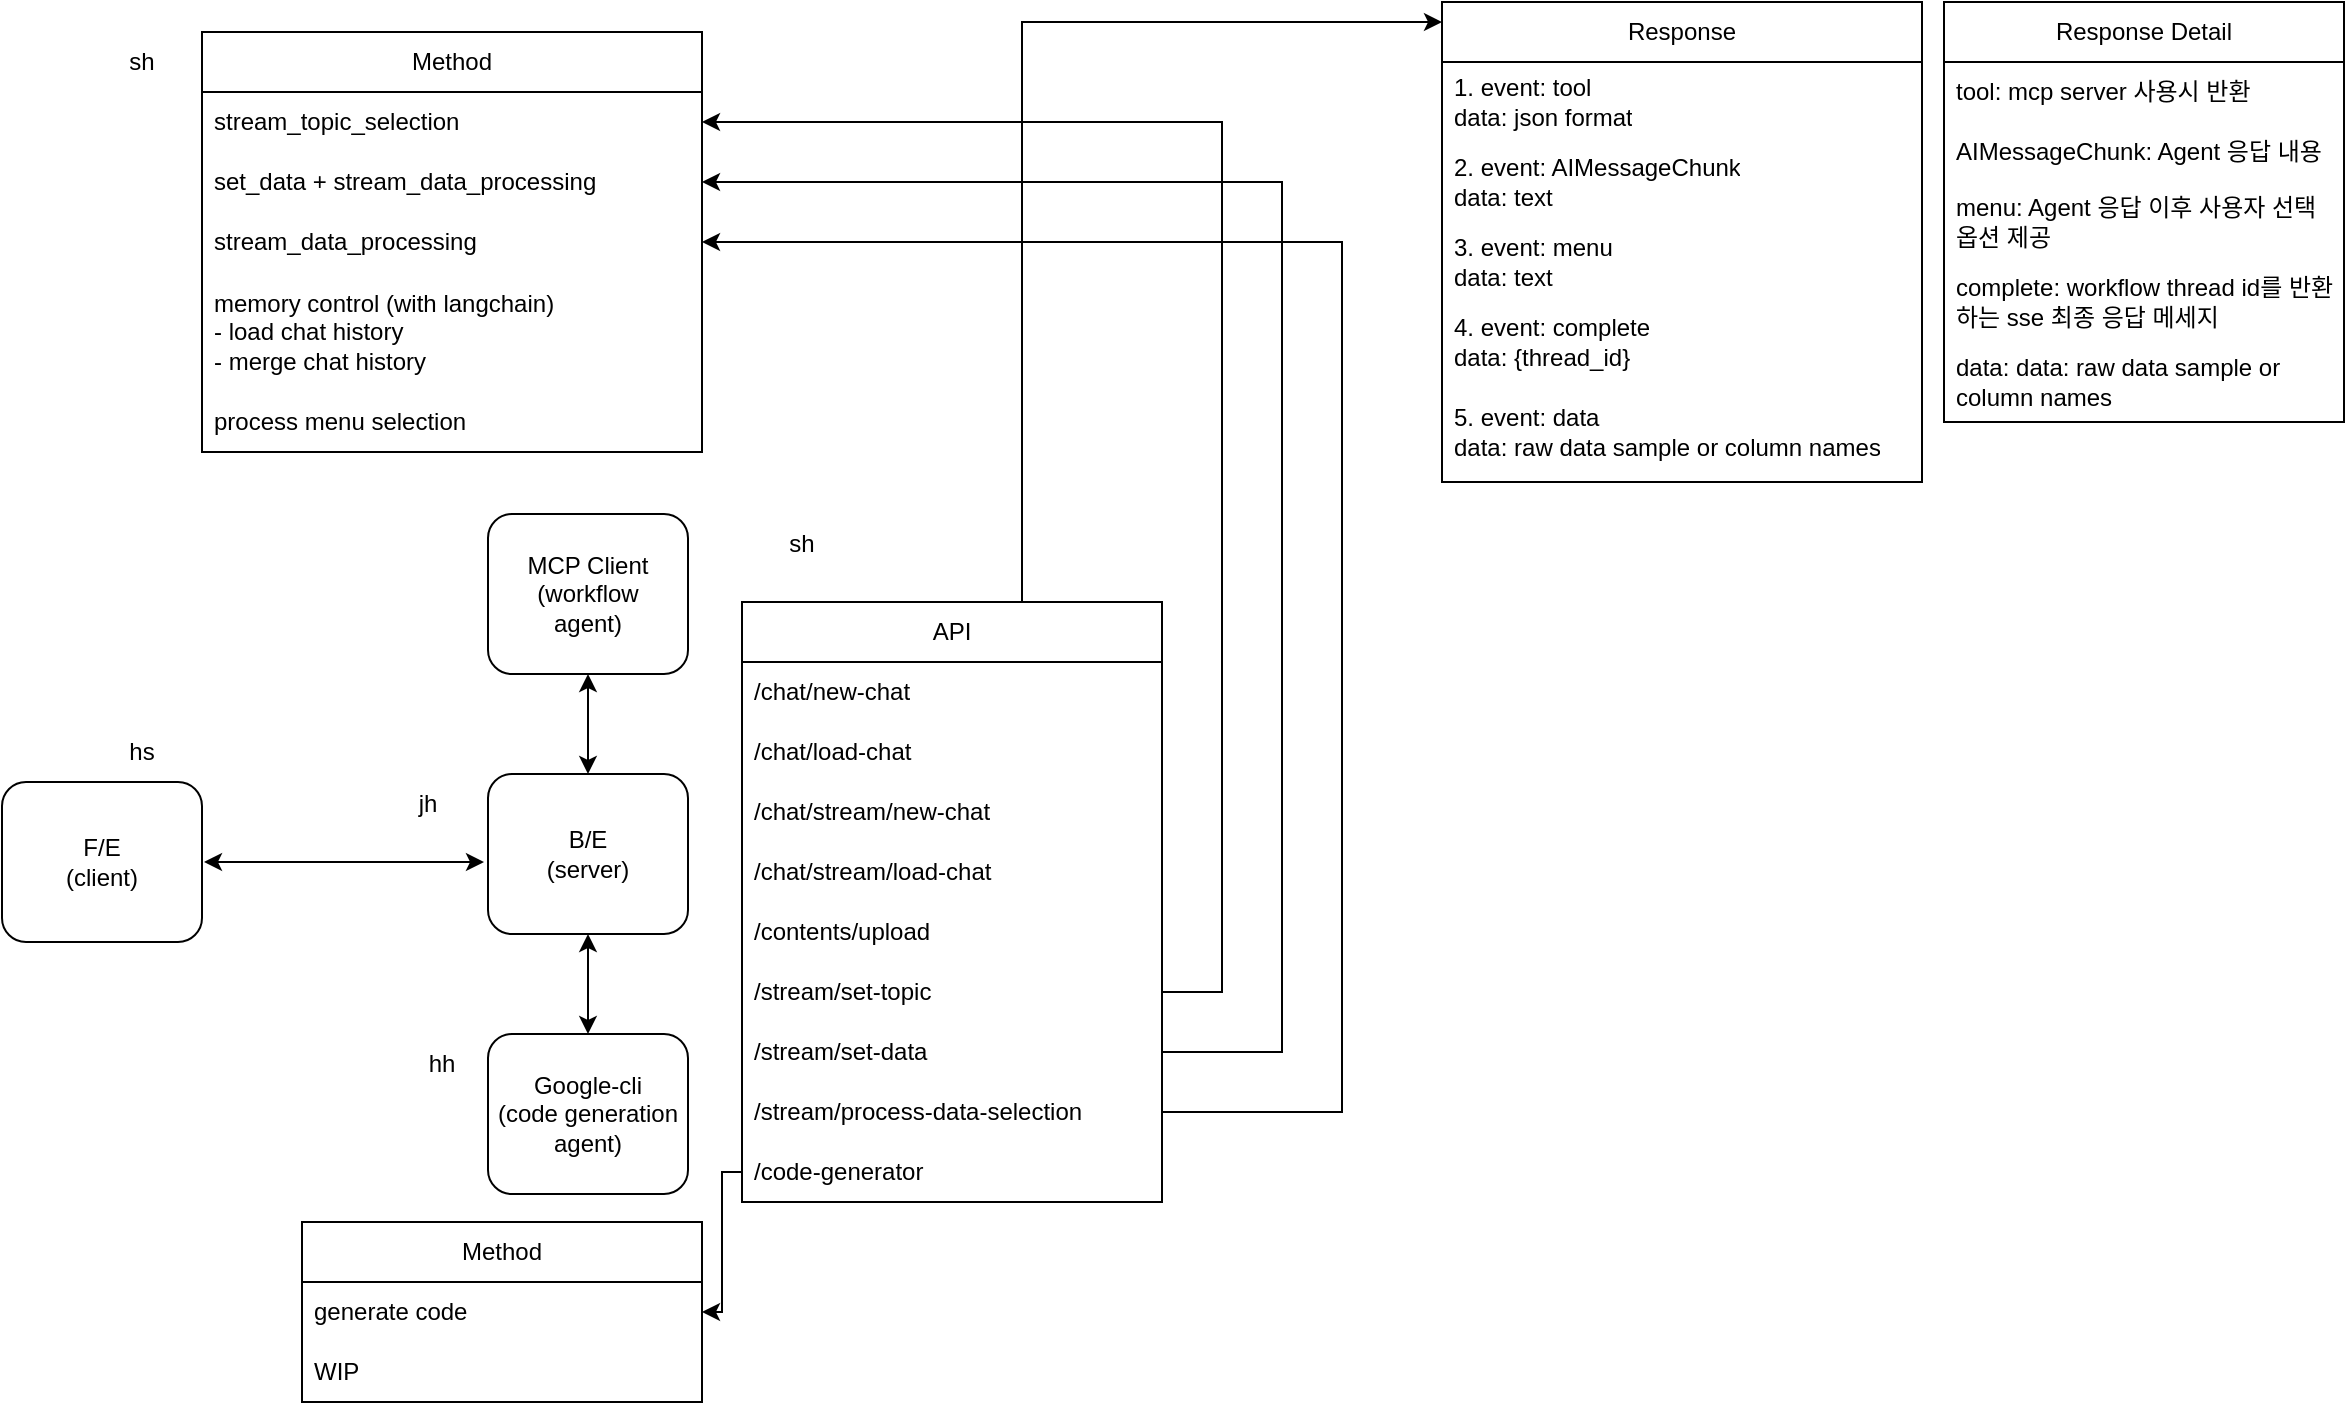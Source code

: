 <mxfile version="28.0.7">
  <diagram name="페이지-1" id="Tz5jJXgGDjiMBmVWnDPB">
    <mxGraphModel dx="1489" dy="1979" grid="1" gridSize="10" guides="1" tooltips="1" connect="1" arrows="1" fold="1" page="1" pageScale="1" pageWidth="827" pageHeight="1169" math="0" shadow="0">
      <root>
        <mxCell id="0" />
        <mxCell id="1" parent="0" />
        <mxCell id="GE36X7JvtsLmjvYGbODQ-1" value="F/E&lt;div&gt;(client)&lt;/div&gt;" style="rounded=1;whiteSpace=wrap;html=1;" parent="1" vertex="1">
          <mxGeometry x="170" y="200" width="100" height="80" as="geometry" />
        </mxCell>
        <mxCell id="GE36X7JvtsLmjvYGbODQ-2" value="B/E&lt;div&gt;(server)&lt;/div&gt;" style="rounded=1;whiteSpace=wrap;html=1;" parent="1" vertex="1">
          <mxGeometry x="413" y="196" width="100" height="80" as="geometry" />
        </mxCell>
        <mxCell id="GE36X7JvtsLmjvYGbODQ-3" value="MCP Client&lt;div&gt;(workflow&lt;br&gt;agent)&lt;/div&gt;" style="rounded=1;whiteSpace=wrap;html=1;" parent="1" vertex="1">
          <mxGeometry x="413" y="66" width="100" height="80" as="geometry" />
        </mxCell>
        <mxCell id="GE36X7JvtsLmjvYGbODQ-4" value="&lt;div&gt;Google-cli&lt;br&gt;(code generation&lt;br&gt;agent)&lt;/div&gt;" style="rounded=1;whiteSpace=wrap;html=1;" parent="1" vertex="1">
          <mxGeometry x="413" y="326" width="100" height="80" as="geometry" />
        </mxCell>
        <mxCell id="GE36X7JvtsLmjvYGbODQ-8" value="" style="endArrow=classic;startArrow=classic;html=1;rounded=0;entryX=0.5;entryY=0;entryDx=0;entryDy=0;exitX=0.5;exitY=1;exitDx=0;exitDy=0;" parent="1" source="GE36X7JvtsLmjvYGbODQ-2" target="GE36X7JvtsLmjvYGbODQ-4" edge="1">
          <mxGeometry width="50" height="50" relative="1" as="geometry">
            <mxPoint x="509" y="276" as="sourcePoint" />
            <mxPoint x="545" y="276" as="targetPoint" />
          </mxGeometry>
        </mxCell>
        <mxCell id="GE36X7JvtsLmjvYGbODQ-9" value="" style="endArrow=classic;startArrow=classic;html=1;rounded=0;entryX=0.5;entryY=1;entryDx=0;entryDy=0;exitX=0.5;exitY=0;exitDx=0;exitDy=0;" parent="1" source="GE36X7JvtsLmjvYGbODQ-2" target="GE36X7JvtsLmjvYGbODQ-3" edge="1">
          <mxGeometry width="50" height="50" relative="1" as="geometry">
            <mxPoint x="509" y="186" as="sourcePoint" />
            <mxPoint x="619" y="276" as="targetPoint" />
          </mxGeometry>
        </mxCell>
        <mxCell id="GE36X7JvtsLmjvYGbODQ-10" value="Method" style="swimlane;fontStyle=0;childLayout=stackLayout;horizontal=1;startSize=30;horizontalStack=0;resizeParent=1;resizeParentMax=0;resizeLast=0;collapsible=1;marginBottom=0;whiteSpace=wrap;html=1;" parent="1" vertex="1">
          <mxGeometry x="270" y="-175" width="250" height="210" as="geometry">
            <mxRectangle x="300" y="60" width="60" height="30" as="alternateBounds" />
          </mxGeometry>
        </mxCell>
        <mxCell id="GE36X7JvtsLmjvYGbODQ-11" value="stream_topic_selection" style="text;strokeColor=none;fillColor=none;align=left;verticalAlign=middle;spacingLeft=4;spacingRight=4;overflow=hidden;points=[[0,0.5],[1,0.5]];portConstraint=eastwest;rotatable=0;whiteSpace=wrap;html=1;" parent="GE36X7JvtsLmjvYGbODQ-10" vertex="1">
          <mxGeometry y="30" width="250" height="30" as="geometry" />
        </mxCell>
        <mxCell id="GE36X7JvtsLmjvYGbODQ-12" value="set_data +&amp;nbsp;stream_data_processing" style="text;strokeColor=none;fillColor=none;align=left;verticalAlign=middle;spacingLeft=4;spacingRight=4;overflow=hidden;points=[[0,0.5],[1,0.5]];portConstraint=eastwest;rotatable=0;whiteSpace=wrap;html=1;" parent="GE36X7JvtsLmjvYGbODQ-10" vertex="1">
          <mxGeometry y="60" width="250" height="30" as="geometry" />
        </mxCell>
        <mxCell id="PSZjNnexCPl9ufEKEtxX-12" value="stream_data_processing" style="text;strokeColor=none;fillColor=none;align=left;verticalAlign=middle;spacingLeft=4;spacingRight=4;overflow=hidden;points=[[0,0.5],[1,0.5]];portConstraint=eastwest;rotatable=0;whiteSpace=wrap;html=1;" vertex="1" parent="GE36X7JvtsLmjvYGbODQ-10">
          <mxGeometry y="90" width="250" height="30" as="geometry" />
        </mxCell>
        <mxCell id="GE36X7JvtsLmjvYGbODQ-13" value="memory control (with langchain)&lt;br&gt;- load chat history&lt;div&gt;- merge chat history&lt;/div&gt;" style="text;strokeColor=none;fillColor=none;align=left;verticalAlign=middle;spacingLeft=4;spacingRight=4;overflow=hidden;points=[[0,0.5],[1,0.5]];portConstraint=eastwest;rotatable=0;whiteSpace=wrap;html=1;" parent="GE36X7JvtsLmjvYGbODQ-10" vertex="1">
          <mxGeometry y="120" width="250" height="60" as="geometry" />
        </mxCell>
        <mxCell id="GE36X7JvtsLmjvYGbODQ-52" value="process menu selection" style="text;strokeColor=none;fillColor=none;align=left;verticalAlign=middle;spacingLeft=4;spacingRight=4;overflow=hidden;points=[[0,0.5],[1,0.5]];portConstraint=eastwest;rotatable=0;whiteSpace=wrap;html=1;" parent="GE36X7JvtsLmjvYGbODQ-10" vertex="1">
          <mxGeometry y="180" width="250" height="30" as="geometry" />
        </mxCell>
        <mxCell id="GE36X7JvtsLmjvYGbODQ-14" value="" style="endArrow=classic;startArrow=classic;html=1;rounded=0;exitX=1;exitY=0.5;exitDx=0;exitDy=0;" parent="1" edge="1">
          <mxGeometry width="50" height="50" relative="1" as="geometry">
            <mxPoint x="271" y="240" as="sourcePoint" />
            <mxPoint x="411" y="240" as="targetPoint" />
          </mxGeometry>
        </mxCell>
        <mxCell id="GE36X7JvtsLmjvYGbODQ-18" value="API" style="swimlane;fontStyle=0;childLayout=stackLayout;horizontal=1;startSize=30;horizontalStack=0;resizeParent=1;resizeParentMax=0;resizeLast=0;collapsible=1;marginBottom=0;whiteSpace=wrap;html=1;" parent="1" vertex="1">
          <mxGeometry x="540" y="110" width="210" height="300" as="geometry">
            <mxRectangle x="300" y="60" width="60" height="30" as="alternateBounds" />
          </mxGeometry>
        </mxCell>
        <mxCell id="GE36X7JvtsLmjvYGbODQ-19" value="/chat/new-chat" style="text;strokeColor=none;fillColor=none;align=left;verticalAlign=middle;spacingLeft=4;spacingRight=4;overflow=hidden;points=[[0,0.5],[1,0.5]];portConstraint=eastwest;rotatable=0;whiteSpace=wrap;html=1;" parent="GE36X7JvtsLmjvYGbODQ-18" vertex="1">
          <mxGeometry y="30" width="210" height="30" as="geometry" />
        </mxCell>
        <mxCell id="GE36X7JvtsLmjvYGbODQ-20" value="/chat/load-chat" style="text;strokeColor=none;fillColor=none;align=left;verticalAlign=middle;spacingLeft=4;spacingRight=4;overflow=hidden;points=[[0,0.5],[1,0.5]];portConstraint=eastwest;rotatable=0;whiteSpace=wrap;html=1;" parent="GE36X7JvtsLmjvYGbODQ-18" vertex="1">
          <mxGeometry y="60" width="210" height="30" as="geometry" />
        </mxCell>
        <mxCell id="GE36X7JvtsLmjvYGbODQ-21" value="/chat/stream/new-chat" style="text;strokeColor=none;fillColor=none;align=left;verticalAlign=middle;spacingLeft=4;spacingRight=4;overflow=hidden;points=[[0,0.5],[1,0.5]];portConstraint=eastwest;rotatable=0;whiteSpace=wrap;html=1;" parent="GE36X7JvtsLmjvYGbODQ-18" vertex="1">
          <mxGeometry y="90" width="210" height="30" as="geometry" />
        </mxCell>
        <mxCell id="GE36X7JvtsLmjvYGbODQ-22" value="/chat/stream/load-chat" style="text;strokeColor=none;fillColor=none;align=left;verticalAlign=middle;spacingLeft=4;spacingRight=4;overflow=hidden;points=[[0,0.5],[1,0.5]];portConstraint=eastwest;rotatable=0;whiteSpace=wrap;html=1;" parent="GE36X7JvtsLmjvYGbODQ-18" vertex="1">
          <mxGeometry y="120" width="210" height="30" as="geometry" />
        </mxCell>
        <mxCell id="PSZjNnexCPl9ufEKEtxX-4" value="/contents/upload" style="text;strokeColor=none;fillColor=none;align=left;verticalAlign=middle;spacingLeft=4;spacingRight=4;overflow=hidden;points=[[0,0.5],[1,0.5]];portConstraint=eastwest;rotatable=0;whiteSpace=wrap;html=1;" vertex="1" parent="GE36X7JvtsLmjvYGbODQ-18">
          <mxGeometry y="150" width="210" height="30" as="geometry" />
        </mxCell>
        <mxCell id="PSZjNnexCPl9ufEKEtxX-5" value="/stream/set-topic" style="text;strokeColor=none;fillColor=none;align=left;verticalAlign=middle;spacingLeft=4;spacingRight=4;overflow=hidden;points=[[0,0.5],[1,0.5]];portConstraint=eastwest;rotatable=0;whiteSpace=wrap;html=1;" vertex="1" parent="GE36X7JvtsLmjvYGbODQ-18">
          <mxGeometry y="180" width="210" height="30" as="geometry" />
        </mxCell>
        <mxCell id="PSZjNnexCPl9ufEKEtxX-6" value="/stream/set-data" style="text;strokeColor=none;fillColor=none;align=left;verticalAlign=middle;spacingLeft=4;spacingRight=4;overflow=hidden;points=[[0,0.5],[1,0.5]];portConstraint=eastwest;rotatable=0;whiteSpace=wrap;html=1;" vertex="1" parent="GE36X7JvtsLmjvYGbODQ-18">
          <mxGeometry y="210" width="210" height="30" as="geometry" />
        </mxCell>
        <mxCell id="GE36X7JvtsLmjvYGbODQ-43" value="/stream/process-data-selection" style="text;strokeColor=none;fillColor=none;align=left;verticalAlign=middle;spacingLeft=4;spacingRight=4;overflow=hidden;points=[[0,0.5],[1,0.5]];portConstraint=eastwest;rotatable=0;whiteSpace=wrap;html=1;" parent="GE36X7JvtsLmjvYGbODQ-18" vertex="1">
          <mxGeometry y="240" width="210" height="30" as="geometry" />
        </mxCell>
        <mxCell id="PSZjNnexCPl9ufEKEtxX-7" value="/code-generator" style="text;strokeColor=none;fillColor=none;align=left;verticalAlign=middle;spacingLeft=4;spacingRight=4;overflow=hidden;points=[[0,0.5],[1,0.5]];portConstraint=eastwest;rotatable=0;whiteSpace=wrap;html=1;" vertex="1" parent="GE36X7JvtsLmjvYGbODQ-18">
          <mxGeometry y="270" width="210" height="30" as="geometry" />
        </mxCell>
        <mxCell id="GE36X7JvtsLmjvYGbODQ-26" value="Method" style="swimlane;fontStyle=0;childLayout=stackLayout;horizontal=1;startSize=30;horizontalStack=0;resizeParent=1;resizeParentMax=0;resizeLast=0;collapsible=1;marginBottom=0;whiteSpace=wrap;html=1;" parent="1" vertex="1">
          <mxGeometry x="320" y="420" width="200" height="90" as="geometry">
            <mxRectangle x="300" y="60" width="60" height="30" as="alternateBounds" />
          </mxGeometry>
        </mxCell>
        <mxCell id="GE36X7JvtsLmjvYGbODQ-27" value="generate code" style="text;strokeColor=none;fillColor=none;align=left;verticalAlign=middle;spacingLeft=4;spacingRight=4;overflow=hidden;points=[[0,0.5],[1,0.5]];portConstraint=eastwest;rotatable=0;whiteSpace=wrap;html=1;" parent="GE36X7JvtsLmjvYGbODQ-26" vertex="1">
          <mxGeometry y="30" width="200" height="30" as="geometry" />
        </mxCell>
        <mxCell id="GE36X7JvtsLmjvYGbODQ-28" value="WIP" style="text;strokeColor=none;fillColor=none;align=left;verticalAlign=middle;spacingLeft=4;spacingRight=4;overflow=hidden;points=[[0,0.5],[1,0.5]];portConstraint=eastwest;rotatable=0;whiteSpace=wrap;html=1;" parent="GE36X7JvtsLmjvYGbODQ-26" vertex="1">
          <mxGeometry y="60" width="200" height="30" as="geometry" />
        </mxCell>
        <mxCell id="GE36X7JvtsLmjvYGbODQ-31" value="Response Detail" style="swimlane;fontStyle=0;childLayout=stackLayout;horizontal=1;startSize=30;horizontalStack=0;resizeParent=1;resizeParentMax=0;resizeLast=0;collapsible=1;marginBottom=0;whiteSpace=wrap;html=1;" parent="1" vertex="1">
          <mxGeometry x="1141" y="-190" width="200" height="210" as="geometry">
            <mxRectangle x="300" y="60" width="60" height="30" as="alternateBounds" />
          </mxGeometry>
        </mxCell>
        <mxCell id="GE36X7JvtsLmjvYGbODQ-32" value="tool: mcp server 사용시 반환" style="text;strokeColor=none;fillColor=none;align=left;verticalAlign=middle;spacingLeft=4;spacingRight=4;overflow=hidden;points=[[0,0.5],[1,0.5]];portConstraint=eastwest;rotatable=0;whiteSpace=wrap;html=1;" parent="GE36X7JvtsLmjvYGbODQ-31" vertex="1">
          <mxGeometry y="30" width="200" height="30" as="geometry" />
        </mxCell>
        <mxCell id="GE36X7JvtsLmjvYGbODQ-33" value="AIMessageChunk: Agent 응답 내용" style="text;strokeColor=none;fillColor=none;align=left;verticalAlign=middle;spacingLeft=4;spacingRight=4;overflow=hidden;points=[[0,0.5],[1,0.5]];portConstraint=eastwest;rotatable=0;whiteSpace=wrap;html=1;" parent="GE36X7JvtsLmjvYGbODQ-31" vertex="1">
          <mxGeometry y="60" width="200" height="30" as="geometry" />
        </mxCell>
        <mxCell id="GE36X7JvtsLmjvYGbODQ-34" value="menu: Agent 응답 이후 사용자 선택 옵션 제공" style="text;strokeColor=none;fillColor=none;align=left;verticalAlign=middle;spacingLeft=4;spacingRight=4;overflow=hidden;points=[[0,0.5],[1,0.5]];portConstraint=eastwest;rotatable=0;whiteSpace=wrap;html=1;" parent="GE36X7JvtsLmjvYGbODQ-31" vertex="1">
          <mxGeometry y="90" width="200" height="40" as="geometry" />
        </mxCell>
        <mxCell id="GE36X7JvtsLmjvYGbODQ-35" value="complete: workflow thread id를 반환하는 sse 최종 응답 메세지" style="text;strokeColor=none;fillColor=none;align=left;verticalAlign=middle;spacingLeft=4;spacingRight=4;overflow=hidden;points=[[0,0.5],[1,0.5]];portConstraint=eastwest;rotatable=0;whiteSpace=wrap;html=1;" parent="GE36X7JvtsLmjvYGbODQ-31" vertex="1">
          <mxGeometry y="130" width="200" height="40" as="geometry" />
        </mxCell>
        <mxCell id="PSZjNnexCPl9ufEKEtxX-15" value="data: data: raw data sample or column names" style="text;strokeColor=none;fillColor=none;align=left;verticalAlign=middle;spacingLeft=4;spacingRight=4;overflow=hidden;points=[[0,0.5],[1,0.5]];portConstraint=eastwest;rotatable=0;whiteSpace=wrap;html=1;" vertex="1" parent="GE36X7JvtsLmjvYGbODQ-31">
          <mxGeometry y="170" width="200" height="40" as="geometry" />
        </mxCell>
        <mxCell id="GE36X7JvtsLmjvYGbODQ-36" value="Response" style="swimlane;fontStyle=0;childLayout=stackLayout;horizontal=1;startSize=30;horizontalStack=0;resizeParent=1;resizeParentMax=0;resizeLast=0;collapsible=1;marginBottom=0;whiteSpace=wrap;html=1;" parent="1" vertex="1">
          <mxGeometry x="890" y="-190" width="240" height="240" as="geometry">
            <mxRectangle x="300" y="60" width="60" height="30" as="alternateBounds" />
          </mxGeometry>
        </mxCell>
        <mxCell id="GE36X7JvtsLmjvYGbODQ-37" value="&lt;div&gt;1. event: tool&lt;/div&gt;&lt;div&gt;data: json format&lt;/div&gt;" style="text;strokeColor=none;fillColor=none;align=left;verticalAlign=middle;spacingLeft=4;spacingRight=4;overflow=hidden;points=[[0,0.5],[1,0.5]];portConstraint=eastwest;rotatable=0;whiteSpace=wrap;html=1;" parent="GE36X7JvtsLmjvYGbODQ-36" vertex="1">
          <mxGeometry y="30" width="240" height="40" as="geometry" />
        </mxCell>
        <mxCell id="GE36X7JvtsLmjvYGbODQ-38" value="&lt;div&gt;2. event: AIMessageChunk&lt;/div&gt;&lt;div&gt;data: text&lt;/div&gt;" style="text;strokeColor=none;fillColor=none;align=left;verticalAlign=middle;spacingLeft=4;spacingRight=4;overflow=hidden;points=[[0,0.5],[1,0.5]];portConstraint=eastwest;rotatable=0;whiteSpace=wrap;html=1;" parent="GE36X7JvtsLmjvYGbODQ-36" vertex="1">
          <mxGeometry y="70" width="240" height="40" as="geometry" />
        </mxCell>
        <mxCell id="GE36X7JvtsLmjvYGbODQ-39" value="&lt;div&gt;3. event: menu&lt;/div&gt;&lt;div&gt;data: text&lt;/div&gt;" style="text;strokeColor=none;fillColor=none;align=left;verticalAlign=middle;spacingLeft=4;spacingRight=4;overflow=hidden;points=[[0,0.5],[1,0.5]];portConstraint=eastwest;rotatable=0;whiteSpace=wrap;html=1;" parent="GE36X7JvtsLmjvYGbODQ-36" vertex="1">
          <mxGeometry y="110" width="240" height="40" as="geometry" />
        </mxCell>
        <mxCell id="GE36X7JvtsLmjvYGbODQ-40" value="&lt;div&gt;4. event: complete&lt;/div&gt;&lt;div&gt;data: {thread_id}&lt;/div&gt;" style="text;strokeColor=none;fillColor=none;align=left;verticalAlign=middle;spacingLeft=4;spacingRight=4;overflow=hidden;points=[[0,0.5],[1,0.5]];portConstraint=eastwest;rotatable=0;whiteSpace=wrap;html=1;" parent="GE36X7JvtsLmjvYGbODQ-36" vertex="1">
          <mxGeometry y="150" width="240" height="40" as="geometry" />
        </mxCell>
        <mxCell id="PSZjNnexCPl9ufEKEtxX-1" value="&lt;div&gt;5. event: data&lt;/div&gt;&lt;div&gt;data: raw data sample or column names&lt;/div&gt;" style="text;strokeColor=none;fillColor=none;align=left;verticalAlign=middle;spacingLeft=4;spacingRight=4;overflow=hidden;points=[[0,0.5],[1,0.5]];portConstraint=eastwest;rotatable=0;whiteSpace=wrap;html=1;" vertex="1" parent="GE36X7JvtsLmjvYGbODQ-36">
          <mxGeometry y="190" width="240" height="50" as="geometry" />
        </mxCell>
        <mxCell id="GE36X7JvtsLmjvYGbODQ-42" style="edgeStyle=orthogonalEdgeStyle;rounded=0;orthogonalLoop=1;jettySize=auto;html=1;" parent="1" source="GE36X7JvtsLmjvYGbODQ-18" target="GE36X7JvtsLmjvYGbODQ-36" edge="1">
          <mxGeometry relative="1" as="geometry">
            <Array as="points">
              <mxPoint x="680" y="-180" />
            </Array>
          </mxGeometry>
        </mxCell>
        <mxCell id="GE36X7JvtsLmjvYGbODQ-54" value="sh" style="text;html=1;align=center;verticalAlign=middle;whiteSpace=wrap;rounded=0;" parent="1" vertex="1">
          <mxGeometry x="210" y="-175" width="60" height="30" as="geometry" />
        </mxCell>
        <mxCell id="GE36X7JvtsLmjvYGbODQ-55" value="jh" style="text;html=1;align=center;verticalAlign=middle;whiteSpace=wrap;rounded=0;" parent="1" vertex="1">
          <mxGeometry x="353" y="196" width="60" height="30" as="geometry" />
        </mxCell>
        <mxCell id="GE36X7JvtsLmjvYGbODQ-56" value="hh" style="text;html=1;align=center;verticalAlign=middle;whiteSpace=wrap;rounded=0;" parent="1" vertex="1">
          <mxGeometry x="360" y="326" width="60" height="30" as="geometry" />
        </mxCell>
        <mxCell id="GE36X7JvtsLmjvYGbODQ-57" value="hs" style="text;html=1;align=center;verticalAlign=middle;whiteSpace=wrap;rounded=0;" parent="1" vertex="1">
          <mxGeometry x="210" y="170" width="60" height="30" as="geometry" />
        </mxCell>
        <mxCell id="PSZjNnexCPl9ufEKEtxX-8" style="edgeStyle=orthogonalEdgeStyle;rounded=0;orthogonalLoop=1;jettySize=auto;html=1;" edge="1" parent="1" source="PSZjNnexCPl9ufEKEtxX-7" target="GE36X7JvtsLmjvYGbODQ-27">
          <mxGeometry relative="1" as="geometry">
            <Array as="points">
              <mxPoint x="530" y="395" />
              <mxPoint x="530" y="465" />
            </Array>
          </mxGeometry>
        </mxCell>
        <mxCell id="PSZjNnexCPl9ufEKEtxX-9" style="edgeStyle=orthogonalEdgeStyle;rounded=0;orthogonalLoop=1;jettySize=auto;html=1;entryX=1;entryY=0.5;entryDx=0;entryDy=0;" edge="1" parent="1" source="PSZjNnexCPl9ufEKEtxX-5" target="GE36X7JvtsLmjvYGbODQ-11">
          <mxGeometry relative="1" as="geometry">
            <Array as="points">
              <mxPoint x="780" y="305" />
              <mxPoint x="780" y="-130" />
            </Array>
          </mxGeometry>
        </mxCell>
        <mxCell id="PSZjNnexCPl9ufEKEtxX-10" style="edgeStyle=orthogonalEdgeStyle;rounded=0;orthogonalLoop=1;jettySize=auto;html=1;entryX=1;entryY=0.5;entryDx=0;entryDy=0;" edge="1" parent="1" source="PSZjNnexCPl9ufEKEtxX-6" target="GE36X7JvtsLmjvYGbODQ-12">
          <mxGeometry relative="1" as="geometry">
            <Array as="points">
              <mxPoint x="810" y="335" />
              <mxPoint x="810" y="-100" />
            </Array>
          </mxGeometry>
        </mxCell>
        <mxCell id="PSZjNnexCPl9ufEKEtxX-13" style="edgeStyle=orthogonalEdgeStyle;rounded=0;orthogonalLoop=1;jettySize=auto;html=1;entryX=1;entryY=0.5;entryDx=0;entryDy=0;" edge="1" parent="1" source="GE36X7JvtsLmjvYGbODQ-43" target="PSZjNnexCPl9ufEKEtxX-12">
          <mxGeometry relative="1" as="geometry">
            <Array as="points">
              <mxPoint x="840" y="365" />
              <mxPoint x="840" y="-70" />
            </Array>
          </mxGeometry>
        </mxCell>
        <mxCell id="PSZjNnexCPl9ufEKEtxX-14" value="sh" style="text;html=1;align=center;verticalAlign=middle;whiteSpace=wrap;rounded=0;" vertex="1" parent="1">
          <mxGeometry x="540" y="66" width="60" height="30" as="geometry" />
        </mxCell>
      </root>
    </mxGraphModel>
  </diagram>
</mxfile>
